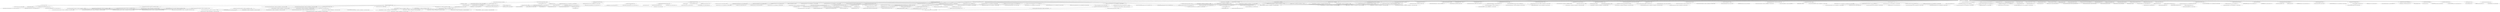 digraph lettuce {
	"io.lettuce:lettuce-core:jar:6.7.0.BUILD-SNAPSHOT" -> "redis.clients.authentication:redis-authx-core:jar:0.1.1-beta2:compile" ; 
	"io.lettuce:lettuce-core:jar:6.7.0.BUILD-SNAPSHOT" -> "redis.clients.authentication:redis-authx-entraid:jar:0.1.1-beta2:test" ; 
	"io.lettuce:lettuce-core:jar:6.7.0.BUILD-SNAPSHOT" -> "io.netty:netty-common:jar:4.1.118.Final:compile" ; 
	"io.lettuce:lettuce-core:jar:6.7.0.BUILD-SNAPSHOT" -> "io.netty:netty-handler:jar:4.1.118.Final:compile" ; 
	"io.lettuce:lettuce-core:jar:6.7.0.BUILD-SNAPSHOT" -> "io.netty:netty-transport:jar:4.1.118.Final:compile" ; 
	"io.lettuce:lettuce-core:jar:6.7.0.BUILD-SNAPSHOT" -> "io.projectreactor:reactor-core:jar:3.6.6:compile" ; 
	"io.lettuce:lettuce-core:jar:6.7.0.BUILD-SNAPSHOT" -> "org.apache.commons:commons-pool2:jar:2.12.0:compile" ; 
	"io.lettuce:lettuce-core:jar:6.7.0.BUILD-SNAPSHOT" -> "org.jetbrains.kotlin:kotlin-stdlib:jar:1.7.21:compile" ; 
	"io.lettuce:lettuce-core:jar:6.7.0.BUILD-SNAPSHOT" -> "org.jetbrains.kotlinx:kotlinx-coroutines-reactive:jar:1.5.2:compile" ; 
	"io.lettuce:lettuce-core:jar:6.7.0.BUILD-SNAPSHOT" -> "org.jetbrains.kotlinx:kotlinx-coroutines-jdk8:jar:1.5.2:compile" ; 
	"io.lettuce:lettuce-core:jar:6.7.0.BUILD-SNAPSHOT" -> "io.netty:netty-tcnative:jar:windows-x86_64:2.0.65.Final:compile" ; 
	"io.lettuce:lettuce-core:jar:6.7.0.BUILD-SNAPSHOT" -> "io.netty:netty-resolver-dns:jar:4.1.118.Final:compile" ; 
	"io.lettuce:lettuce-core:jar:6.7.0.BUILD-SNAPSHOT" -> "com.fasterxml.jackson.core:jackson-databind:jar:2.17.0:compile" ; 
	"io.lettuce:lettuce-core:jar:6.7.0.BUILD-SNAPSHOT" -> "io.netty:netty-transport-native-epoll:jar:linux-x86_64:4.1.118.Final:compile" ; 
	"io.lettuce:lettuce-core:jar:6.7.0.BUILD-SNAPSHOT" -> "io.netty:netty-transport-native-kqueue:jar:osx-x86_64:4.1.118.Final:compile" ; 
	"io.lettuce:lettuce-core:jar:6.7.0.BUILD-SNAPSHOT" -> "io.netty.incubator:netty-incubator-transport-native-io_uring:jar:linux-x86_64:0.0.26.Final:compile" ; 
	"io.lettuce:lettuce-core:jar:6.7.0.BUILD-SNAPSHOT" -> "io.zipkin.brave:brave:jar:5.13.11:compile" ; 
	"io.lettuce:lettuce-core:jar:6.7.0.BUILD-SNAPSHOT" -> "org.latencyutils:LatencyUtils:jar:2.0.3:compile" ; 
	"io.lettuce:lettuce-core:jar:6.7.0.BUILD-SNAPSHOT" -> "io.micrometer:micrometer-core:jar:1.14.2:compile" ; 
	"io.lettuce:lettuce-core:jar:6.7.0.BUILD-SNAPSHOT" -> "io.micrometer:micrometer-observation:jar:1.14.2:compile (scope not updated to compile)" ; 
	"io.lettuce:lettuce-core:jar:6.7.0.BUILD-SNAPSHOT" -> "io.micrometer:micrometer-tracing:jar:1.2.4:compile" ; 
	"io.lettuce:lettuce-core:jar:6.7.0.BUILD-SNAPSHOT" -> "io.micrometer:micrometer-test:jar:1.14.2:test" ; 
	"io.lettuce:lettuce-core:jar:6.7.0.BUILD-SNAPSHOT" -> "io.micrometer:micrometer-tracing-test:jar:1.2.4:test" ; 
	"io.lettuce:lettuce-core:jar:6.7.0.BUILD-SNAPSHOT" -> "io.micrometer:micrometer-tracing-integration-test:jar:1.2.4:test" ; 
	"io.lettuce:lettuce-core:jar:6.7.0.BUILD-SNAPSHOT" -> "org.awaitility:awaitility:jar:4.2.2:test" ; 
	"io.lettuce:lettuce-core:jar:6.7.0.BUILD-SNAPSHOT" -> "org.hdrhistogram:HdrHistogram:jar:2.2.2:compile" ; 
	"io.lettuce:lettuce-core:jar:6.7.0.BUILD-SNAPSHOT" -> "io.reactivex:rxjava:jar:1.3.8:compile" ; 
	"io.lettuce:lettuce-core:jar:6.7.0.BUILD-SNAPSHOT" -> "io.reactivex:rxjava-reactive-streams:jar:1.2.1:compile" ; 
	"io.lettuce:lettuce-core:jar:6.7.0.BUILD-SNAPSHOT" -> "io.reactivex.rxjava2:rxjava:jar:2.2.21:compile" ; 
	"io.lettuce:lettuce-core:jar:6.7.0.BUILD-SNAPSHOT" -> "io.reactivex.rxjava3:rxjava:jar:3.1.8:compile" ; 
	"io.lettuce:lettuce-core:jar:6.7.0.BUILD-SNAPSHOT" -> "javax.enterprise:cdi-api:jar:2.0.SP1:compile" ; 
	"io.lettuce:lettuce-core:jar:6.7.0.BUILD-SNAPSHOT" -> "javax.inject:javax.inject:jar:1:compile" ; 
	"io.lettuce:lettuce-core:jar:6.7.0.BUILD-SNAPSHOT" -> "com.google.code.findbugs:jsr305:jar:3.0.2:compile" ; 
	"io.lettuce:lettuce-core:jar:6.7.0.BUILD-SNAPSHOT" -> "org.assertj:assertj-core:jar:3.25.3:test (scope not updated to test)" ; 
	"io.lettuce:lettuce-core:jar:6.7.0.BUILD-SNAPSHOT" -> "org.hamcrest:hamcrest-library:jar:2.2:test" ; 
	"io.lettuce:lettuce-core:jar:6.7.0.BUILD-SNAPSHOT" -> "org.apache.commons:commons-lang3:jar:3.13.0:test" ; 
	"io.lettuce:lettuce-core:jar:6.7.0.BUILD-SNAPSHOT" -> "com.github.javaparser:javaparser-core:jar:3.6.3:test" ; 
	"io.lettuce:lettuce-core:jar:6.7.0.BUILD-SNAPSHOT" -> "org.apache.openwebbeans:openwebbeans-se:jar:2.0.27:test" ; 
	"io.lettuce:lettuce-core:jar:6.7.0.BUILD-SNAPSHOT" -> "javax.annotation:javax.annotation-api:jar:1.3.2:test" ; 
	"io.lettuce:lettuce-core:jar:6.7.0.BUILD-SNAPSHOT" -> "javax.servlet:javax.servlet-api:jar:4.0.1:test" ; 
	"io.lettuce:lettuce-core:jar:6.7.0.BUILD-SNAPSHOT" -> "org.junit.jupiter:junit-jupiter-api:jar:5.10.2:test (scope not updated to test)" ; 
	"io.lettuce:lettuce-core:jar:6.7.0.BUILD-SNAPSHOT" -> "org.junit.jupiter:junit-jupiter-engine:jar:5.10.2:test (scope not updated to test)" ; 
	"io.lettuce:lettuce-core:jar:6.7.0.BUILD-SNAPSHOT" -> "org.junit.jupiter:junit-jupiter-params:jar:5.10.2:test (scope not updated to test)" ; 
	"io.lettuce:lettuce-core:jar:6.7.0.BUILD-SNAPSHOT" -> "org.jetbrains.kotlin:kotlin-test-junit5:jar:1.7.21:test" ; 
	"io.lettuce:lettuce-core:jar:6.7.0.BUILD-SNAPSHOT" -> "org.apache.logging.log4j:log4j-core:jar:2.24.0:test" ; 
	"io.lettuce:lettuce-core:jar:6.7.0.BUILD-SNAPSHOT" -> "org.apache.logging.log4j:log4j-slf4j-impl:jar:2.24.0:test" ; 
	"io.lettuce:lettuce-core:jar:6.7.0.BUILD-SNAPSHOT" -> "org.slf4j:jcl-over-slf4j:jar:2.0.16:test" ; 
	"io.lettuce:lettuce-core:jar:6.7.0.BUILD-SNAPSHOT" -> "org.mockito:mockito-core:jar:4.9.0:test (scope not updated to test)" ; 
	"io.lettuce:lettuce-core:jar:6.7.0.BUILD-SNAPSHOT" -> "org.mockito:mockito-junit-jupiter:jar:4.9.0:test" ; 
	"io.lettuce:lettuce-core:jar:6.7.0.BUILD-SNAPSHOT" -> "org.reactivestreams:reactive-streams-tck:jar:1.0.4:test" ; 
	"io.lettuce:lettuce-core:jar:6.7.0.BUILD-SNAPSHOT" -> "org.testng:testng:jar:7.5:test (scope not updated to test)" ; 
	"io.lettuce:lettuce-core:jar:6.7.0.BUILD-SNAPSHOT" -> "io.projectreactor:reactor-test:jar:3.6.6:test" ; 
	"io.lettuce:lettuce-core:jar:6.7.0.BUILD-SNAPSHOT" -> "org.testcontainers:testcontainers:jar:1.20.4:test" ; 
	"io.lettuce:lettuce-core:jar:6.7.0.BUILD-SNAPSHOT" -> "org.testcontainers:junit-jupiter:jar:1.20.1:test" ; 
	"io.lettuce:lettuce-core:jar:6.7.0.BUILD-SNAPSHOT" -> "org.openjdk.jmh:jmh-core:jar:1.21:test" ; 
	"io.lettuce:lettuce-core:jar:6.7.0.BUILD-SNAPSHOT" -> "org.openjdk.jmh:jmh-generator-annprocess:jar:1.21:test" ; 
	"redis.clients.authentication:redis-authx-core:jar:0.1.1-beta2:compile" -> "org.slf4j:slf4j-api:jar:1.7.36:compile" ; 
	"redis.clients.authentication:redis-authx-entraid:jar:0.1.1-beta2:test" -> "com.auth0:java-jwt:jar:4.5.0:test" ; 
	"redis.clients.authentication:redis-authx-entraid:jar:0.1.1-beta2:test" -> "(redis.clients.authentication:redis-authx-core:jar:0.1.1-beta2:test - omitted for duplicate)" ; 
	"redis.clients.authentication:redis-authx-entraid:jar:0.1.1-beta2:test" -> "com.microsoft.azure:msal4j:jar:1.19.1:test" ; 
	"redis.clients.authentication:redis-authx-entraid:jar:0.1.1-beta2:test" -> "com.azure:azure-identity:jar:1.15.4:test" ; 
	"com.auth0:java-jwt:jar:4.5.0:test" -> "(com.fasterxml.jackson.core:jackson-core:jar:2.15.4:test - omitted for conflict with 2.17.0)" ; 
	"com.auth0:java-jwt:jar:4.5.0:test" -> "(com.fasterxml.jackson.core:jackson-databind:jar:2.15.4:test - omitted for conflict with 2.17.0)" ; 
	"com.microsoft.azure:msal4j:jar:1.19.1:test" -> "com.nimbusds:oauth2-oidc-sdk:jar:11.23:test" ; 
	"com.microsoft.azure:msal4j:jar:1.19.1:test" -> "net.minidev:json-smart:jar:2.5.2:test" ; 
	"com.microsoft.azure:msal4j:jar:1.19.1:test" -> "(org.slf4j:slf4j-api:jar:1.7.36:test - omitted for duplicate)" ; 
	"com.microsoft.azure:msal4j:jar:1.19.1:test" -> "(com.fasterxml.jackson.core:jackson-databind:jar:2.18.1:test - omitted for conflict with 2.17.0)" ; 
	"com.nimbusds:oauth2-oidc-sdk:jar:11.23:test" -> "com.github.stephenc.jcip:jcip-annotations:jar:1.0-1:test" ; 
	"com.nimbusds:oauth2-oidc-sdk:jar:11.23:test" -> "com.nimbusds:content-type:jar:2.3:test" ; 
	"com.nimbusds:oauth2-oidc-sdk:jar:11.23:test" -> "(net.minidev:json-smart:jar:2.5.2:test - omitted for duplicate)" ; 
	"com.nimbusds:oauth2-oidc-sdk:jar:11.23:test" -> "com.nimbusds:lang-tag:jar:1.7:test" ; 
	"com.nimbusds:oauth2-oidc-sdk:jar:11.23:test" -> "com.nimbusds:nimbus-jose-jwt:jar:10.0.1:test" ; 
	"net.minidev:json-smart:jar:2.5.2:test" -> "net.minidev:accessors-smart:jar:2.5.2:test" ; 
	"net.minidev:accessors-smart:jar:2.5.2:test" -> "org.ow2.asm:asm:jar:9.7.1:test" ; 
	"com.azure:azure-identity:jar:1.15.4:test" -> "com.azure:azure-core:jar:1.55.3:test" ; 
	"com.azure:azure-identity:jar:1.15.4:test" -> "com.azure:azure-core-http-netty:jar:1.15.11:test" ; 
	"com.azure:azure-identity:jar:1.15.4:test" -> "com.azure:azure-json:jar:1.5.0:test" ; 
	"com.azure:azure-identity:jar:1.15.4:test" -> "(com.microsoft.azure:msal4j:jar:1.19.1:test - omitted for duplicate)" ; 
	"com.azure:azure-identity:jar:1.15.4:test" -> "com.microsoft.azure:msal4j-persistence-extension:jar:1.3.0:test" ; 
	"com.azure:azure-identity:jar:1.15.4:test" -> "net.java.dev.jna:jna-platform:jar:5.13.0:test" ; 
	"com.azure:azure-core:jar:1.55.3:test" -> "(com.azure:azure-json:jar:1.5.0:test - omitted for duplicate)" ; 
	"com.azure:azure-core:jar:1.55.3:test" -> "com.azure:azure-xml:jar:1.2.0:test" ; 
	"com.azure:azure-core:jar:1.55.3:test" -> "(com.fasterxml.jackson.core:jackson-annotations:jar:2.17.2:test - omitted for conflict with 2.17.0)" ; 
	"com.azure:azure-core:jar:1.55.3:test" -> "(com.fasterxml.jackson.core:jackson-core:jar:2.17.2:test - omitted for conflict with 2.17.0)" ; 
	"com.azure:azure-core:jar:1.55.3:test" -> "(com.fasterxml.jackson.core:jackson-databind:jar:2.17.2:test - omitted for conflict with 2.17.0)" ; 
	"com.azure:azure-core:jar:1.55.3:test" -> "com.fasterxml.jackson.datatype:jackson-datatype-jsr310:jar:2.17.2:test" ; 
	"com.azure:azure-core:jar:1.55.3:test" -> "(org.slf4j:slf4j-api:jar:1.7.36:test - omitted for duplicate)" ; 
	"com.azure:azure-core:jar:1.55.3:test" -> "(io.projectreactor:reactor-core:jar:3.4.41:test - omitted for conflict with 3.6.6)" ; 
	"com.fasterxml.jackson.datatype:jackson-datatype-jsr310:jar:2.17.2:test" -> "(com.fasterxml.jackson.core:jackson-annotations:jar:2.17.2:test - omitted for conflict with 2.17.0)" ; 
	"com.fasterxml.jackson.datatype:jackson-datatype-jsr310:jar:2.17.2:test" -> "(com.fasterxml.jackson.core:jackson-core:jar:2.17.2:test - omitted for conflict with 2.17.0)" ; 
	"com.fasterxml.jackson.datatype:jackson-datatype-jsr310:jar:2.17.2:test" -> "(com.fasterxml.jackson.core:jackson-databind:jar:2.17.2:test - omitted for conflict with 2.17.0)" ; 
	"com.azure:azure-core-http-netty:jar:1.15.11:test" -> "(com.azure:azure-core:jar:1.55.3:test - omitted for duplicate)" ; 
	"com.azure:azure-core-http-netty:jar:1.15.11:test" -> "(io.netty:netty-handler:jar:4.1.118.Final:test - version managed from 4.1.118.Final; omitted for duplicate)" ; 
	"com.azure:azure-core-http-netty:jar:1.15.11:test" -> "io.netty:netty-handler-proxy:jar:4.1.118.Final:test (version managed from 4.1.118.Final)" ; 
	"com.azure:azure-core-http-netty:jar:1.15.11:test" -> "(io.netty:netty-buffer:jar:4.1.118.Final:test - version managed from 4.1.118.Final; omitted for duplicate)" ; 
	"com.azure:azure-core-http-netty:jar:1.15.11:test" -> "(io.netty:netty-codec:jar:4.1.118.Final:test - version managed from 4.1.118.Final; omitted for duplicate)" ; 
	"com.azure:azure-core-http-netty:jar:1.15.11:test" -> "io.netty:netty-codec-http:jar:4.1.118.Final:test (version managed from 4.1.118.Final)" ; 
	"com.azure:azure-core-http-netty:jar:1.15.11:test" -> "io.netty:netty-codec-http2:jar:4.1.118.Final:test (version managed from 4.1.118.Final)" ; 
	"com.azure:azure-core-http-netty:jar:1.15.11:test" -> "(io.netty:netty-transport-native-unix-common:jar:4.1.118.Final:test - version managed from 4.1.118.Final; omitted for duplicate)" ; 
	"com.azure:azure-core-http-netty:jar:1.15.11:test" -> "(io.netty:netty-transport-native-epoll:jar:linux-x86_64:4.1.118.Final:test - version managed from 4.1.118.Final; omitted for duplicate)" ; 
	"com.azure:azure-core-http-netty:jar:1.15.11:test" -> "(io.netty:netty-transport-native-kqueue:jar:osx-x86_64:4.1.118.Final:test - version managed from 4.1.118.Final; omitted for duplicate)" ; 
	"com.azure:azure-core-http-netty:jar:1.15.11:test" -> "io.netty:netty-tcnative-boringssl-static:jar:2.0.70.Final:test (version managed from 2.0.70.Final)" ; 
	"com.azure:azure-core-http-netty:jar:1.15.11:test" -> "io.projectreactor.netty:reactor-netty-http:jar:1.0.48:test" ; 
	"com.azure:azure-core-http-netty:jar:1.15.11:test" -> "(io.netty:netty-common:jar:4.1.118.Final:test - version managed from 4.1.118.Final; omitted for duplicate)" ; 
	"io.netty:netty-handler-proxy:jar:4.1.118.Final:test (version managed from 4.1.118.Final)" -> "(io.netty:netty-common:jar:4.1.118.Final:test - version managed from 4.1.118.Final; omitted for duplicate)" ; 
	"io.netty:netty-handler-proxy:jar:4.1.118.Final:test (version managed from 4.1.118.Final)" -> "(io.netty:netty-buffer:jar:4.1.118.Final:test - version managed from 4.1.118.Final; omitted for duplicate)" ; 
	"io.netty:netty-handler-proxy:jar:4.1.118.Final:test (version managed from 4.1.118.Final)" -> "(io.netty:netty-transport:jar:4.1.118.Final:test - version managed from 4.1.118.Final; omitted for duplicate)" ; 
	"io.netty:netty-handler-proxy:jar:4.1.118.Final:test (version managed from 4.1.118.Final)" -> "(io.netty:netty-codec:jar:4.1.118.Final:test - version managed from 4.1.118.Final; omitted for duplicate)" ; 
	"io.netty:netty-handler-proxy:jar:4.1.118.Final:test (version managed from 4.1.118.Final)" -> "io.netty:netty-codec-socks:jar:4.1.118.Final:test (version managed from 4.1.118.Final)" ; 
	"io.netty:netty-handler-proxy:jar:4.1.118.Final:test (version managed from 4.1.118.Final)" -> "(io.netty:netty-codec-http:jar:4.1.118.Final:test - version managed from 4.1.118.Final; omitted for duplicate)" ; 
	"io.netty:netty-codec-socks:jar:4.1.118.Final:test (version managed from 4.1.118.Final)" -> "(io.netty:netty-common:jar:4.1.118.Final:test - version managed from 4.1.118.Final; omitted for duplicate)" ; 
	"io.netty:netty-codec-socks:jar:4.1.118.Final:test (version managed from 4.1.118.Final)" -> "(io.netty:netty-buffer:jar:4.1.118.Final:test - version managed from 4.1.118.Final; omitted for duplicate)" ; 
	"io.netty:netty-codec-socks:jar:4.1.118.Final:test (version managed from 4.1.118.Final)" -> "(io.netty:netty-transport:jar:4.1.118.Final:test - version managed from 4.1.118.Final; omitted for duplicate)" ; 
	"io.netty:netty-codec-socks:jar:4.1.118.Final:test (version managed from 4.1.118.Final)" -> "(io.netty:netty-codec:jar:4.1.118.Final:test - version managed from 4.1.118.Final; omitted for duplicate)" ; 
	"io.netty:netty-codec-http:jar:4.1.118.Final:test (version managed from 4.1.118.Final)" -> "(io.netty:netty-common:jar:4.1.118.Final:test - version managed from 4.1.118.Final; omitted for duplicate)" ; 
	"io.netty:netty-codec-http:jar:4.1.118.Final:test (version managed from 4.1.118.Final)" -> "(io.netty:netty-buffer:jar:4.1.118.Final:test - version managed from 4.1.118.Final; omitted for duplicate)" ; 
	"io.netty:netty-codec-http:jar:4.1.118.Final:test (version managed from 4.1.118.Final)" -> "(io.netty:netty-transport:jar:4.1.118.Final:test - version managed from 4.1.118.Final; omitted for duplicate)" ; 
	"io.netty:netty-codec-http:jar:4.1.118.Final:test (version managed from 4.1.118.Final)" -> "(io.netty:netty-codec:jar:4.1.118.Final:test - version managed from 4.1.118.Final; omitted for duplicate)" ; 
	"io.netty:netty-codec-http:jar:4.1.118.Final:test (version managed from 4.1.118.Final)" -> "(io.netty:netty-handler:jar:4.1.118.Final:test - version managed from 4.1.118.Final; omitted for duplicate)" ; 
	"io.netty:netty-codec-http2:jar:4.1.118.Final:test (version managed from 4.1.118.Final)" -> "(io.netty:netty-common:jar:4.1.118.Final:test - version managed from 4.1.118.Final; omitted for duplicate)" ; 
	"io.netty:netty-codec-http2:jar:4.1.118.Final:test (version managed from 4.1.118.Final)" -> "(io.netty:netty-buffer:jar:4.1.118.Final:test - version managed from 4.1.118.Final; omitted for duplicate)" ; 
	"io.netty:netty-codec-http2:jar:4.1.118.Final:test (version managed from 4.1.118.Final)" -> "(io.netty:netty-transport:jar:4.1.118.Final:test - version managed from 4.1.118.Final; omitted for duplicate)" ; 
	"io.netty:netty-codec-http2:jar:4.1.118.Final:test (version managed from 4.1.118.Final)" -> "(io.netty:netty-codec:jar:4.1.118.Final:test - version managed from 4.1.118.Final; omitted for duplicate)" ; 
	"io.netty:netty-codec-http2:jar:4.1.118.Final:test (version managed from 4.1.118.Final)" -> "(io.netty:netty-handler:jar:4.1.118.Final:test - version managed from 4.1.118.Final; omitted for duplicate)" ; 
	"io.netty:netty-codec-http2:jar:4.1.118.Final:test (version managed from 4.1.118.Final)" -> "(io.netty:netty-codec-http:jar:4.1.118.Final:test - version managed from 4.1.118.Final; omitted for duplicate)" ; 
	"io.netty:netty-tcnative-boringssl-static:jar:2.0.70.Final:test (version managed from 2.0.70.Final)" -> "(io.netty:netty-tcnative-classes:jar:2.0.70.Final:test - version managed from 2.0.70.Final; omitted for duplicate)" ; 
	"io.netty:netty-tcnative-boringssl-static:jar:2.0.70.Final:test (version managed from 2.0.70.Final)" -> "io.netty:netty-tcnative-boringssl-static:jar:linux-x86_64:2.0.70.Final:test (version managed from 2.0.70.Final)" ; 
	"io.netty:netty-tcnative-boringssl-static:jar:2.0.70.Final:test (version managed from 2.0.70.Final)" -> "io.netty:netty-tcnative-boringssl-static:jar:linux-aarch_64:2.0.70.Final:test (version managed from 2.0.70.Final)" ; 
	"io.netty:netty-tcnative-boringssl-static:jar:2.0.70.Final:test (version managed from 2.0.70.Final)" -> "io.netty:netty-tcnative-boringssl-static:jar:osx-x86_64:2.0.70.Final:test (version managed from 2.0.70.Final)" ; 
	"io.netty:netty-tcnative-boringssl-static:jar:2.0.70.Final:test (version managed from 2.0.70.Final)" -> "io.netty:netty-tcnative-boringssl-static:jar:osx-aarch_64:2.0.70.Final:test (version managed from 2.0.70.Final)" ; 
	"io.netty:netty-tcnative-boringssl-static:jar:2.0.70.Final:test (version managed from 2.0.70.Final)" -> "io.netty:netty-tcnative-boringssl-static:jar:windows-x86_64:2.0.70.Final:test (version managed from 2.0.70.Final)" ; 
	"io.netty:netty-tcnative-boringssl-static:jar:linux-x86_64:2.0.70.Final:test (version managed from 2.0.70.Final)" -> "(io.netty:netty-tcnative-boringssl-static:jar:linux-aarch_64:2.0.70.Final:test - version managed from 2.0.70.Final; omitted for duplicate)" ; 
	"io.netty:netty-tcnative-boringssl-static:jar:linux-x86_64:2.0.70.Final:test (version managed from 2.0.70.Final)" -> "(io.netty:netty-tcnative-boringssl-static:jar:osx-x86_64:2.0.70.Final:test - version managed from 2.0.70.Final; omitted for duplicate)" ; 
	"io.netty:netty-tcnative-boringssl-static:jar:linux-x86_64:2.0.70.Final:test (version managed from 2.0.70.Final)" -> "(io.netty:netty-tcnative-boringssl-static:jar:osx-aarch_64:2.0.70.Final:test - version managed from 2.0.70.Final; omitted for duplicate)" ; 
	"io.netty:netty-tcnative-boringssl-static:jar:linux-x86_64:2.0.70.Final:test (version managed from 2.0.70.Final)" -> "(io.netty:netty-tcnative-boringssl-static:jar:windows-x86_64:2.0.70.Final:test - version managed from 2.0.70.Final; omitted for duplicate)" ; 
	"io.netty:netty-tcnative-boringssl-static:jar:linux-aarch_64:2.0.70.Final:test (version managed from 2.0.70.Final)" -> "(io.netty:netty-tcnative-boringssl-static:jar:linux-x86_64:2.0.70.Final:test - version managed from 2.0.70.Final; omitted for duplicate)" ; 
	"io.netty:netty-tcnative-boringssl-static:jar:linux-aarch_64:2.0.70.Final:test (version managed from 2.0.70.Final)" -> "(io.netty:netty-tcnative-boringssl-static:jar:osx-x86_64:2.0.70.Final:test - version managed from 2.0.70.Final; omitted for duplicate)" ; 
	"io.netty:netty-tcnative-boringssl-static:jar:linux-aarch_64:2.0.70.Final:test (version managed from 2.0.70.Final)" -> "(io.netty:netty-tcnative-boringssl-static:jar:osx-aarch_64:2.0.70.Final:test - version managed from 2.0.70.Final; omitted for duplicate)" ; 
	"io.netty:netty-tcnative-boringssl-static:jar:linux-aarch_64:2.0.70.Final:test (version managed from 2.0.70.Final)" -> "(io.netty:netty-tcnative-boringssl-static:jar:windows-x86_64:2.0.70.Final:test - version managed from 2.0.70.Final; omitted for duplicate)" ; 
	"io.netty:netty-tcnative-boringssl-static:jar:osx-x86_64:2.0.70.Final:test (version managed from 2.0.70.Final)" -> "(io.netty:netty-tcnative-boringssl-static:jar:linux-x86_64:2.0.70.Final:test - version managed from 2.0.70.Final; omitted for duplicate)" ; 
	"io.netty:netty-tcnative-boringssl-static:jar:osx-x86_64:2.0.70.Final:test (version managed from 2.0.70.Final)" -> "(io.netty:netty-tcnative-boringssl-static:jar:linux-aarch_64:2.0.70.Final:test - version managed from 2.0.70.Final; omitted for duplicate)" ; 
	"io.netty:netty-tcnative-boringssl-static:jar:osx-x86_64:2.0.70.Final:test (version managed from 2.0.70.Final)" -> "(io.netty:netty-tcnative-boringssl-static:jar:osx-aarch_64:2.0.70.Final:test - version managed from 2.0.70.Final; omitted for duplicate)" ; 
	"io.netty:netty-tcnative-boringssl-static:jar:osx-x86_64:2.0.70.Final:test (version managed from 2.0.70.Final)" -> "(io.netty:netty-tcnative-boringssl-static:jar:windows-x86_64:2.0.70.Final:test - version managed from 2.0.70.Final; omitted for duplicate)" ; 
	"io.netty:netty-tcnative-boringssl-static:jar:osx-aarch_64:2.0.70.Final:test (version managed from 2.0.70.Final)" -> "(io.netty:netty-tcnative-boringssl-static:jar:linux-x86_64:2.0.70.Final:test - version managed from 2.0.70.Final; omitted for duplicate)" ; 
	"io.netty:netty-tcnative-boringssl-static:jar:osx-aarch_64:2.0.70.Final:test (version managed from 2.0.70.Final)" -> "(io.netty:netty-tcnative-boringssl-static:jar:linux-aarch_64:2.0.70.Final:test - version managed from 2.0.70.Final; omitted for duplicate)" ; 
	"io.netty:netty-tcnative-boringssl-static:jar:osx-aarch_64:2.0.70.Final:test (version managed from 2.0.70.Final)" -> "(io.netty:netty-tcnative-boringssl-static:jar:osx-x86_64:2.0.70.Final:test - version managed from 2.0.70.Final; omitted for duplicate)" ; 
	"io.netty:netty-tcnative-boringssl-static:jar:osx-aarch_64:2.0.70.Final:test (version managed from 2.0.70.Final)" -> "(io.netty:netty-tcnative-boringssl-static:jar:windows-x86_64:2.0.70.Final:test - version managed from 2.0.70.Final; omitted for duplicate)" ; 
	"io.netty:netty-tcnative-boringssl-static:jar:windows-x86_64:2.0.70.Final:test (version managed from 2.0.70.Final)" -> "(io.netty:netty-tcnative-boringssl-static:jar:linux-x86_64:2.0.70.Final:test - version managed from 2.0.70.Final; omitted for duplicate)" ; 
	"io.netty:netty-tcnative-boringssl-static:jar:windows-x86_64:2.0.70.Final:test (version managed from 2.0.70.Final)" -> "(io.netty:netty-tcnative-boringssl-static:jar:linux-aarch_64:2.0.70.Final:test - version managed from 2.0.70.Final; omitted for duplicate)" ; 
	"io.netty:netty-tcnative-boringssl-static:jar:windows-x86_64:2.0.70.Final:test (version managed from 2.0.70.Final)" -> "(io.netty:netty-tcnative-boringssl-static:jar:osx-x86_64:2.0.70.Final:test - version managed from 2.0.70.Final; omitted for duplicate)" ; 
	"io.netty:netty-tcnative-boringssl-static:jar:windows-x86_64:2.0.70.Final:test (version managed from 2.0.70.Final)" -> "(io.netty:netty-tcnative-boringssl-static:jar:osx-aarch_64:2.0.70.Final:test - version managed from 2.0.70.Final; omitted for duplicate)" ; 
	"io.projectreactor.netty:reactor-netty-http:jar:1.0.48:test" -> "(io.netty:netty-codec-http:jar:4.1.118.Final:test - version managed from 4.1.112.Final; omitted for duplicate)" ; 
	"io.projectreactor.netty:reactor-netty-http:jar:1.0.48:test" -> "(io.netty:netty-codec-http2:jar:4.1.118.Final:test - version managed from 4.1.112.Final; omitted for duplicate)" ; 
	"io.projectreactor.netty:reactor-netty-http:jar:1.0.48:test" -> "(io.netty:netty-resolver-dns:jar:4.1.118.Final:test - version managed from 4.1.112.Final; omitted for duplicate)" ; 
	"io.projectreactor.netty:reactor-netty-http:jar:1.0.48:test" -> "io.netty:netty-resolver-dns-native-macos:jar:osx-x86_64:4.1.118.Final:test (version managed from 4.1.112.Final)" ; 
	"io.projectreactor.netty:reactor-netty-http:jar:1.0.48:test" -> "(io.netty:netty-transport-native-epoll:jar:linux-x86_64:4.1.118.Final:test - version managed from 4.1.112.Final; omitted for duplicate)" ; 
	"io.projectreactor.netty:reactor-netty-http:jar:1.0.48:test" -> "io.projectreactor.netty:reactor-netty-core:jar:1.0.48:test" ; 
	"io.projectreactor.netty:reactor-netty-http:jar:1.0.48:test" -> "(io.projectreactor:reactor-core:jar:3.4.41:test - omitted for conflict with 3.6.6)" ; 
	"io.netty:netty-resolver-dns-native-macos:jar:osx-x86_64:4.1.118.Final:test (version managed from 4.1.112.Final)" -> "io.netty:netty-resolver-dns-classes-macos:jar:4.1.118.Final:test (version managed from 4.1.118.Final)" ; 
	"io.netty:netty-resolver-dns-classes-macos:jar:4.1.118.Final:test (version managed from 4.1.118.Final)" -> "(io.netty:netty-common:jar:4.1.118.Final:test - version managed from 4.1.118.Final; omitted for duplicate)" ; 
	"io.netty:netty-resolver-dns-classes-macos:jar:4.1.118.Final:test (version managed from 4.1.118.Final)" -> "(io.netty:netty-resolver-dns:jar:4.1.118.Final:test - version managed from 4.1.118.Final; omitted for duplicate)" ; 
	"io.netty:netty-resolver-dns-classes-macos:jar:4.1.118.Final:test (version managed from 4.1.118.Final)" -> "(io.netty:netty-transport-native-unix-common:jar:4.1.118.Final:test - version managed from 4.1.118.Final; omitted for duplicate)" ; 
	"io.projectreactor.netty:reactor-netty-core:jar:1.0.48:test" -> "(io.netty:netty-handler:jar:4.1.118.Final:test - version managed from 4.1.112.Final; omitted for duplicate)" ; 
	"io.projectreactor.netty:reactor-netty-core:jar:1.0.48:test" -> "(io.netty:netty-handler-proxy:jar:4.1.118.Final:test - version managed from 4.1.112.Final; omitted for duplicate)" ; 
	"io.projectreactor.netty:reactor-netty-core:jar:1.0.48:test" -> "(io.netty:netty-resolver-dns:jar:4.1.118.Final:test - version managed from 4.1.112.Final; omitted for duplicate)" ; 
	"io.projectreactor.netty:reactor-netty-core:jar:1.0.48:test" -> "(io.netty:netty-resolver-dns-native-macos:jar:osx-x86_64:4.1.118.Final:test - version managed from 4.1.112.Final; omitted for duplicate)" ; 
	"io.projectreactor.netty:reactor-netty-core:jar:1.0.48:test" -> "(io.netty:netty-transport-native-epoll:jar:linux-x86_64:4.1.118.Final:test - version managed from 4.1.112.Final; omitted for duplicate)" ; 
	"io.projectreactor.netty:reactor-netty-core:jar:1.0.48:test" -> "(io.projectreactor:reactor-core:jar:3.4.41:test - omitted for conflict with 3.6.6)" ; 
	"com.microsoft.azure:msal4j-persistence-extension:jar:1.3.0:test" -> "(com.microsoft.azure:msal4j:jar:1.15.0:test - omitted for conflict with 1.19.1)" ; 
	"com.microsoft.azure:msal4j-persistence-extension:jar:1.3.0:test" -> "(net.java.dev.jna:jna:jar:5.13.0:test - omitted for duplicate)" ; 
	"com.microsoft.azure:msal4j-persistence-extension:jar:1.3.0:test" -> "(net.java.dev.jna:jna-platform:jar:5.13.0:test - omitted for duplicate)" ; 
	"com.microsoft.azure:msal4j-persistence-extension:jar:1.3.0:test" -> "(org.slf4j:slf4j-api:jar:1.7.7:test - omitted for conflict with 1.7.36)" ; 
	"net.java.dev.jna:jna-platform:jar:5.13.0:test" -> "(net.java.dev.jna:jna:jar:5.13.0:test - omitted for duplicate)" ; 
	"io.netty:netty-handler:jar:4.1.118.Final:compile" -> "(io.netty:netty-common:jar:4.1.118.Final:compile - version managed from 4.1.118.Final; omitted for duplicate)" ; 
	"io.netty:netty-handler:jar:4.1.118.Final:compile" -> "io.netty:netty-resolver:jar:4.1.118.Final:compile (version managed from 4.1.118.Final)" ; 
	"io.netty:netty-handler:jar:4.1.118.Final:compile" -> "io.netty:netty-buffer:jar:4.1.118.Final:compile (version managed from 4.1.118.Final)" ; 
	"io.netty:netty-handler:jar:4.1.118.Final:compile" -> "(io.netty:netty-transport:jar:4.1.118.Final:compile - version managed from 4.1.118.Final; omitted for duplicate)" ; 
	"io.netty:netty-handler:jar:4.1.118.Final:compile" -> "io.netty:netty-transport-native-unix-common:jar:4.1.118.Final:compile (version managed from 4.1.118.Final)" ; 
	"io.netty:netty-handler:jar:4.1.118.Final:compile" -> "io.netty:netty-codec:jar:4.1.118.Final:compile (version managed from 4.1.118.Final)" ; 
	"io.netty:netty-resolver:jar:4.1.118.Final:compile (version managed from 4.1.118.Final)" -> "(io.netty:netty-common:jar:4.1.118.Final:compile - version managed from 4.1.118.Final; omitted for duplicate)" ; 
	"io.netty:netty-buffer:jar:4.1.118.Final:compile (version managed from 4.1.118.Final)" -> "(io.netty:netty-common:jar:4.1.118.Final:compile - version managed from 4.1.118.Final; omitted for duplicate)" ; 
	"io.netty:netty-transport-native-unix-common:jar:4.1.118.Final:compile (version managed from 4.1.118.Final)" -> "(io.netty:netty-common:jar:4.1.118.Final:compile - version managed from 4.1.118.Final; omitted for duplicate)" ; 
	"io.netty:netty-transport-native-unix-common:jar:4.1.118.Final:compile (version managed from 4.1.118.Final)" -> "(io.netty:netty-buffer:jar:4.1.118.Final:compile - version managed from 4.1.118.Final; omitted for duplicate)" ; 
	"io.netty:netty-transport-native-unix-common:jar:4.1.118.Final:compile (version managed from 4.1.118.Final)" -> "(io.netty:netty-transport:jar:4.1.118.Final:compile - version managed from 4.1.118.Final; omitted for duplicate)" ; 
	"io.netty:netty-codec:jar:4.1.118.Final:compile (version managed from 4.1.118.Final)" -> "(io.netty:netty-common:jar:4.1.118.Final:compile - version managed from 4.1.118.Final; omitted for duplicate)" ; 
	"io.netty:netty-codec:jar:4.1.118.Final:compile (version managed from 4.1.118.Final)" -> "(io.netty:netty-buffer:jar:4.1.118.Final:compile - version managed from 4.1.118.Final; omitted for duplicate)" ; 
	"io.netty:netty-codec:jar:4.1.118.Final:compile (version managed from 4.1.118.Final)" -> "(io.netty:netty-transport:jar:4.1.118.Final:compile - version managed from 4.1.118.Final; omitted for duplicate)" ; 
	"io.netty:netty-transport:jar:4.1.118.Final:compile" -> "(io.netty:netty-common:jar:4.1.118.Final:compile - version managed from 4.1.118.Final; omitted for duplicate)" ; 
	"io.netty:netty-transport:jar:4.1.118.Final:compile" -> "(io.netty:netty-buffer:jar:4.1.118.Final:compile - version managed from 4.1.118.Final; omitted for duplicate)" ; 
	"io.netty:netty-transport:jar:4.1.118.Final:compile" -> "(io.netty:netty-resolver:jar:4.1.118.Final:compile - version managed from 4.1.118.Final; omitted for duplicate)" ; 
	"io.projectreactor:reactor-core:jar:3.6.6:compile" -> "org.reactivestreams:reactive-streams:jar:1.0.4:compile (scope not updated to compile)" ; 
	"org.jetbrains.kotlin:kotlin-stdlib:jar:1.7.21:compile" -> "org.jetbrains.kotlin:kotlin-stdlib-common:jar:1.7.21:compile (version managed from 1.7.21)" ; 
	"org.jetbrains.kotlin:kotlin-stdlib:jar:1.7.21:compile" -> "org.jetbrains:annotations:jar:13.0:compile (scope not updated to compile)" ; 
	"org.jetbrains.kotlinx:kotlinx-coroutines-reactive:jar:1.5.2:compile" -> "(org.reactivestreams:reactive-streams:jar:1.0.3:compile - omitted for conflict with 1.0.4)" ; 
	"org.jetbrains.kotlinx:kotlinx-coroutines-reactive:jar:1.5.2:compile" -> "org.jetbrains.kotlinx:kotlinx-coroutines-core-jvm:jar:1.5.2:compile (version managed from 1.5.2)" ; 
	"org.jetbrains.kotlinx:kotlinx-coroutines-reactive:jar:1.5.2:compile" -> "org.jetbrains.kotlin:kotlin-stdlib-jdk8:jar:1.7.21:compile (version managed from 1.5.30)" ; 
	"org.jetbrains.kotlinx:kotlinx-coroutines-core-jvm:jar:1.5.2:compile (version managed from 1.5.2)" -> "(org.jetbrains.kotlin:kotlin-stdlib-jdk8:jar:1.7.21:compile - version managed from 1.5.30; omitted for duplicate)" ; 
	"org.jetbrains.kotlinx:kotlinx-coroutines-core-jvm:jar:1.5.2:compile (version managed from 1.5.2)" -> "(org.jetbrains.kotlin:kotlin-stdlib-common:jar:1.7.21:compile - version managed from 1.5.30; omitted for duplicate)" ; 
	"org.jetbrains.kotlin:kotlin-stdlib-jdk8:jar:1.7.21:compile (version managed from 1.5.30)" -> "(org.jetbrains.kotlin:kotlin-stdlib:jar:1.7.21:compile - version managed from 1.7.21; omitted for duplicate)" ; 
	"org.jetbrains.kotlin:kotlin-stdlib-jdk8:jar:1.7.21:compile (version managed from 1.5.30)" -> "org.jetbrains.kotlin:kotlin-stdlib-jdk7:jar:1.7.21:compile (version managed from 1.7.21)" ; 
	"org.jetbrains.kotlin:kotlin-stdlib-jdk7:jar:1.7.21:compile (version managed from 1.7.21)" -> "(org.jetbrains.kotlin:kotlin-stdlib:jar:1.7.21:compile - version managed from 1.7.21; omitted for duplicate)" ; 
	"org.jetbrains.kotlinx:kotlinx-coroutines-jdk8:jar:1.5.2:compile" -> "(org.jetbrains.kotlinx:kotlinx-coroutines-core-jvm:jar:1.5.2:compile - version managed from 1.5.2; omitted for duplicate)" ; 
	"org.jetbrains.kotlinx:kotlinx-coroutines-jdk8:jar:1.5.2:compile" -> "(org.jetbrains.kotlin:kotlin-stdlib-jdk8:jar:1.7.21:compile - version managed from 1.5.30; omitted for duplicate)" ; 
	"io.netty:netty-tcnative:jar:windows-x86_64:2.0.65.Final:compile" -> "io.netty:netty-tcnative-classes:jar:2.0.70.Final:compile (version managed from 2.0.65.Final)" ; 
	"io.netty:netty-resolver-dns:jar:4.1.118.Final:compile" -> "(io.netty:netty-common:jar:4.1.118.Final:compile - version managed from 4.1.118.Final; omitted for duplicate)" ; 
	"io.netty:netty-resolver-dns:jar:4.1.118.Final:compile" -> "(io.netty:netty-buffer:jar:4.1.118.Final:compile - version managed from 4.1.118.Final; omitted for duplicate)" ; 
	"io.netty:netty-resolver-dns:jar:4.1.118.Final:compile" -> "(io.netty:netty-resolver:jar:4.1.118.Final:compile - version managed from 4.1.118.Final; omitted for duplicate)" ; 
	"io.netty:netty-resolver-dns:jar:4.1.118.Final:compile" -> "(io.netty:netty-transport:jar:4.1.118.Final:compile - version managed from 4.1.118.Final; omitted for duplicate)" ; 
	"io.netty:netty-resolver-dns:jar:4.1.118.Final:compile" -> "(io.netty:netty-codec:jar:4.1.118.Final:compile - version managed from 4.1.118.Final; omitted for duplicate)" ; 
	"io.netty:netty-resolver-dns:jar:4.1.118.Final:compile" -> "io.netty:netty-codec-dns:jar:4.1.118.Final:compile (version managed from 4.1.118.Final)" ; 
	"io.netty:netty-resolver-dns:jar:4.1.118.Final:compile" -> "(io.netty:netty-handler:jar:4.1.118.Final:compile - version managed from 4.1.118.Final; omitted for duplicate)" ; 
	"io.netty:netty-codec-dns:jar:4.1.118.Final:compile (version managed from 4.1.118.Final)" -> "(io.netty:netty-common:jar:4.1.118.Final:compile - version managed from 4.1.118.Final; omitted for duplicate)" ; 
	"io.netty:netty-codec-dns:jar:4.1.118.Final:compile (version managed from 4.1.118.Final)" -> "(io.netty:netty-buffer:jar:4.1.118.Final:compile - version managed from 4.1.118.Final; omitted for duplicate)" ; 
	"io.netty:netty-codec-dns:jar:4.1.118.Final:compile (version managed from 4.1.118.Final)" -> "(io.netty:netty-transport:jar:4.1.118.Final:compile - version managed from 4.1.118.Final; omitted for duplicate)" ; 
	"io.netty:netty-codec-dns:jar:4.1.118.Final:compile (version managed from 4.1.118.Final)" -> "(io.netty:netty-codec:jar:4.1.118.Final:compile - version managed from 4.1.118.Final; omitted for duplicate)" ; 
	"com.fasterxml.jackson.core:jackson-databind:jar:2.17.0:compile" -> "com.fasterxml.jackson.core:jackson-annotations:jar:2.17.0:compile" ; 
	"com.fasterxml.jackson.core:jackson-databind:jar:2.17.0:compile" -> "com.fasterxml.jackson.core:jackson-core:jar:2.17.0:compile" ; 
	"com.fasterxml.jackson.core:jackson-databind:jar:2.17.0:compile" -> "net.bytebuddy:byte-buddy:jar:1.14.9:compile" ; 
	"io.netty:netty-transport-native-epoll:jar:linux-x86_64:4.1.118.Final:compile" -> "(io.netty:netty-common:jar:4.1.118.Final:compile - version managed from 4.1.118.Final; omitted for duplicate)" ; 
	"io.netty:netty-transport-native-epoll:jar:linux-x86_64:4.1.118.Final:compile" -> "(io.netty:netty-buffer:jar:4.1.118.Final:compile - version managed from 4.1.118.Final; omitted for duplicate)" ; 
	"io.netty:netty-transport-native-epoll:jar:linux-x86_64:4.1.118.Final:compile" -> "(io.netty:netty-transport:jar:4.1.118.Final:compile - version managed from 4.1.118.Final; omitted for duplicate)" ; 
	"io.netty:netty-transport-native-epoll:jar:linux-x86_64:4.1.118.Final:compile" -> "(io.netty:netty-transport-native-unix-common:jar:4.1.118.Final:compile - version managed from 4.1.118.Final; omitted for duplicate)" ; 
	"io.netty:netty-transport-native-epoll:jar:linux-x86_64:4.1.118.Final:compile" -> "io.netty:netty-transport-classes-epoll:jar:4.1.118.Final:compile (version managed from 4.1.118.Final)" ; 
	"io.netty:netty-transport-classes-epoll:jar:4.1.118.Final:compile (version managed from 4.1.118.Final)" -> "(io.netty:netty-common:jar:4.1.118.Final:compile - version managed from 4.1.118.Final; omitted for duplicate)" ; 
	"io.netty:netty-transport-classes-epoll:jar:4.1.118.Final:compile (version managed from 4.1.118.Final)" -> "(io.netty:netty-buffer:jar:4.1.118.Final:compile - version managed from 4.1.118.Final; omitted for duplicate)" ; 
	"io.netty:netty-transport-classes-epoll:jar:4.1.118.Final:compile (version managed from 4.1.118.Final)" -> "(io.netty:netty-transport:jar:4.1.118.Final:compile - version managed from 4.1.118.Final; omitted for duplicate)" ; 
	"io.netty:netty-transport-classes-epoll:jar:4.1.118.Final:compile (version managed from 4.1.118.Final)" -> "(io.netty:netty-transport-native-unix-common:jar:4.1.118.Final:compile - version managed from 4.1.118.Final; omitted for duplicate)" ; 
	"io.netty:netty-transport-native-kqueue:jar:osx-x86_64:4.1.118.Final:compile" -> "(io.netty:netty-common:jar:4.1.118.Final:compile - version managed from 4.1.118.Final; omitted for duplicate)" ; 
	"io.netty:netty-transport-native-kqueue:jar:osx-x86_64:4.1.118.Final:compile" -> "(io.netty:netty-buffer:jar:4.1.118.Final:compile - version managed from 4.1.118.Final; omitted for duplicate)" ; 
	"io.netty:netty-transport-native-kqueue:jar:osx-x86_64:4.1.118.Final:compile" -> "(io.netty:netty-transport:jar:4.1.118.Final:compile - version managed from 4.1.118.Final; omitted for duplicate)" ; 
	"io.netty:netty-transport-native-kqueue:jar:osx-x86_64:4.1.118.Final:compile" -> "(io.netty:netty-transport-native-unix-common:jar:4.1.118.Final:compile - version managed from 4.1.118.Final; omitted for duplicate)" ; 
	"io.netty:netty-transport-native-kqueue:jar:osx-x86_64:4.1.118.Final:compile" -> "io.netty:netty-transport-classes-kqueue:jar:4.1.118.Final:compile (version managed from 4.1.118.Final)" ; 
	"io.netty:netty-transport-classes-kqueue:jar:4.1.118.Final:compile (version managed from 4.1.118.Final)" -> "(io.netty:netty-common:jar:4.1.118.Final:compile - version managed from 4.1.118.Final; omitted for duplicate)" ; 
	"io.netty:netty-transport-classes-kqueue:jar:4.1.118.Final:compile (version managed from 4.1.118.Final)" -> "(io.netty:netty-buffer:jar:4.1.118.Final:compile - version managed from 4.1.118.Final; omitted for duplicate)" ; 
	"io.netty:netty-transport-classes-kqueue:jar:4.1.118.Final:compile (version managed from 4.1.118.Final)" -> "(io.netty:netty-transport:jar:4.1.118.Final:compile - version managed from 4.1.118.Final; omitted for duplicate)" ; 
	"io.netty:netty-transport-classes-kqueue:jar:4.1.118.Final:compile (version managed from 4.1.118.Final)" -> "(io.netty:netty-transport-native-unix-common:jar:4.1.118.Final:compile - version managed from 4.1.118.Final; omitted for duplicate)" ; 
	"io.netty.incubator:netty-incubator-transport-native-io_uring:jar:linux-x86_64:0.0.26.Final:compile" -> "io.netty.incubator:netty-incubator-transport-classes-io_uring:jar:0.0.26.Final:compile" ; 
	"io.netty.incubator:netty-incubator-transport-classes-io_uring:jar:0.0.26.Final:compile" -> "(io.netty:netty-common:jar:4.1.118.Final:compile - version managed from 4.1.116.Final; omitted for duplicate)" ; 
	"io.netty.incubator:netty-incubator-transport-classes-io_uring:jar:0.0.26.Final:compile" -> "(io.netty:netty-buffer:jar:4.1.118.Final:compile - version managed from 4.1.116.Final; omitted for duplicate)" ; 
	"io.netty.incubator:netty-incubator-transport-classes-io_uring:jar:0.0.26.Final:compile" -> "(io.netty:netty-transport:jar:4.1.118.Final:compile - version managed from 4.1.116.Final; omitted for duplicate)" ; 
	"io.netty.incubator:netty-incubator-transport-classes-io_uring:jar:0.0.26.Final:compile" -> "(io.netty:netty-transport-native-unix-common:jar:4.1.118.Final:compile - version managed from 4.1.116.Final; omitted for duplicate)" ; 
	"io.zipkin.brave:brave:jar:5.13.11:compile" -> "io.zipkin.reporter2:zipkin-reporter-brave:jar:2.16.3:compile (version managed from 2.16.3)" ; 
	"io.zipkin.reporter2:zipkin-reporter-brave:jar:2.16.3:compile (version managed from 2.16.3)" -> "(io.zipkin.reporter2:zipkin-reporter:jar:2.16.3:compile - version managed from 2.16.3; omitted for duplicate)" ; 
	"org.latencyutils:LatencyUtils:jar:2.0.3:compile" -> "(org.hdrhistogram:HdrHistogram:jar:2.1.8:compile - omitted for conflict with 2.2.2)" ; 
	"io.micrometer:micrometer-core:jar:1.14.2:compile" -> "io.micrometer:micrometer-commons:jar:1.14.2:compile (version managed from 1.14.2)" ; 
	"io.micrometer:micrometer-core:jar:1.14.2:compile" -> "(io.micrometer:micrometer-observation:jar:1.14.2:compile - version managed from 1.14.2; omitted for duplicate)" ; 
	"io.micrometer:micrometer-core:jar:1.14.2:compile" -> "(org.hdrhistogram:HdrHistogram:jar:2.2.2:runtime - omitted for duplicate)" ; 
	"io.micrometer:micrometer-core:jar:1.14.2:compile" -> "(org.latencyutils:LatencyUtils:jar:2.0.3:runtime - omitted for duplicate)" ; 
	"io.micrometer:micrometer-observation:jar:1.14.2:compile (scope not updated to compile)" -> "(io.micrometer:micrometer-commons:jar:1.14.2:compile - version managed from 1.14.2; omitted for duplicate)" ; 
	"io.micrometer:micrometer-tracing:jar:1.2.4:compile" -> "(io.micrometer:micrometer-observation:jar:1.14.2:compile - version managed from 1.12.4; omitted for duplicate)" ; 
	"io.micrometer:micrometer-tracing:jar:1.2.4:compile" -> "io.micrometer:context-propagation:jar:1.1.2:compile (version managed from 1.1.1)" ; 
	"io.micrometer:micrometer-tracing:jar:1.2.4:compile" -> "aopalliance:aopalliance:jar:1.0:compile" ; 
	"io.micrometer:micrometer-test:jar:1.14.2:test" -> "(io.micrometer:micrometer-core:jar:1.14.2:test - version managed from 1.14.2; omitted for duplicate)" ; 
	"io.micrometer:micrometer-test:jar:1.14.2:test" -> "(io.micrometer:micrometer-observation:jar:1.14.2:test - version managed from 1.14.2; omitted for duplicate)" ; 
	"io.micrometer:micrometer-test:jar:1.14.2:test" -> "io.micrometer:micrometer-observation-test:jar:1.14.2:test (version managed from 1.14.2)" ; 
	"io.micrometer:micrometer-test:jar:1.14.2:test" -> "(org.assertj:assertj-core:jar:3.26.3:test - omitted for conflict with 3.25.3)" ; 
	"io.micrometer:micrometer-test:jar:1.14.2:test" -> "org.junit.jupiter:junit-jupiter:jar:5.10.2:test (version managed from 5.11.3)" ; 
	"io.micrometer:micrometer-test:jar:1.14.2:test" -> "(org.junit.jupiter:junit-jupiter-engine:jar:5.10.2:test - version managed from 5.11.3; omitted for duplicate)" ; 
	"io.micrometer:micrometer-test:jar:1.14.2:test" -> "ru.lanwen.wiremock:wiremock-junit5:jar:1.3.1:test" ; 
	"io.micrometer:micrometer-test:jar:1.14.2:test" -> "(org.awaitility:awaitility:jar:4.2.2:test - version managed from 4.2.2; scope managed from runtime; omitted for duplicate)" ; 
	"io.micrometer:micrometer-observation-test:jar:1.14.2:test (version managed from 1.14.2)" -> "(io.micrometer:micrometer-observation:jar:1.14.2:test - version managed from 1.14.2; omitted for duplicate)" ; 
	"io.micrometer:micrometer-observation-test:jar:1.14.2:test (version managed from 1.14.2)" -> "(org.assertj:assertj-core:jar:3.26.3:test - omitted for conflict with 3.25.3)" ; 
	"io.micrometer:micrometer-observation-test:jar:1.14.2:test (version managed from 1.14.2)" -> "(org.junit.jupiter:junit-jupiter:jar:5.10.2:test - version managed from 5.11.3; omitted for duplicate)" ; 
	"io.micrometer:micrometer-observation-test:jar:1.14.2:test (version managed from 1.14.2)" -> "(org.mockito:mockito-core:jar:4.11.0:test - omitted for conflict with 4.9.0)" ; 
	"org.junit.jupiter:junit-jupiter:jar:5.10.2:test (version managed from 5.11.3)" -> "(org.junit.jupiter:junit-jupiter-api:jar:5.10.2:test - version managed from 5.10.2; omitted for duplicate)" ; 
	"org.junit.jupiter:junit-jupiter:jar:5.10.2:test (version managed from 5.11.3)" -> "(org.junit.jupiter:junit-jupiter-params:jar:5.10.2:test - version managed from 5.10.2; omitted for duplicate)" ; 
	"org.junit.jupiter:junit-jupiter:jar:5.10.2:test (version managed from 5.11.3)" -> "(org.junit.jupiter:junit-jupiter-engine:jar:5.10.2:test - version managed from 5.10.2; omitted for duplicate)" ; 
	"io.micrometer:micrometer-tracing-test:jar:1.2.4:test" -> "(io.micrometer:micrometer-tracing:jar:1.2.4:test - version managed from 1.2.4; omitted for duplicate)" ; 
	"io.micrometer:micrometer-tracing-test:jar:1.2.4:test" -> "(org.assertj:assertj-core:jar:3.24.2:test - omitted for conflict with 3.25.3)" ; 
	"io.micrometer:micrometer-tracing-integration-test:jar:1.2.4:test" -> "(io.micrometer:micrometer-tracing:jar:1.2.4:test - version managed from 1.2.4; omitted for duplicate)" ; 
	"io.micrometer:micrometer-tracing-integration-test:jar:1.2.4:test" -> "(io.micrometer:micrometer-tracing-test:jar:1.2.4:test - version managed from 1.2.4; omitted for duplicate)" ; 
	"io.micrometer:micrometer-tracing-integration-test:jar:1.2.4:test" -> "io.micrometer:micrometer-tracing-reporter-wavefront:jar:1.2.4:test (version managed from 1.2.4)" ; 
	"io.micrometer:micrometer-tracing-integration-test:jar:1.2.4:test" -> "(io.micrometer:micrometer-core:jar:1.14.2:test - version managed from 1.12.4; omitted for duplicate)" ; 
	"io.micrometer:micrometer-tracing-integration-test:jar:1.2.4:test" -> "(io.micrometer:micrometer-test:jar:1.14.2:test - version managed from 1.12.4; omitted for duplicate)" ; 
	"io.micrometer:micrometer-tracing-integration-test:jar:1.2.4:test" -> "io.micrometer:micrometer-tracing-bridge-brave:jar:1.2.4:test (version managed from 1.2.4)" ; 
	"io.micrometer:micrometer-tracing-integration-test:jar:1.2.4:test" -> "(io.zipkin.brave:brave:jar:5.13.11:test - version managed from 5.16.0; omitted for duplicate)" ; 
	"io.micrometer:micrometer-tracing-integration-test:jar:1.2.4:test" -> "io.zipkin.brave:brave-context-slf4j:jar:5.13.11:test (version managed from 5.16.0)" ; 
	"io.micrometer:micrometer-tracing-integration-test:jar:1.2.4:test" -> "io.zipkin.brave:brave-instrumentation-http:jar:5.13.11:test (version managed from 5.16.0)" ; 
	"io.micrometer:micrometer-tracing-integration-test:jar:1.2.4:test" -> "io.zipkin.brave:brave-tests:jar:5.13.11:test (version managed from 5.16.0)" ; 
	"io.micrometer:micrometer-tracing-integration-test:jar:1.2.4:test" -> "io.zipkin.aws:brave-propagation-aws:jar:0.23.5:test" ; 
	"io.micrometer:micrometer-tracing-integration-test:jar:1.2.4:test" -> "(io.zipkin.reporter2:zipkin-reporter-brave:jar:2.16.3:test - version managed from 2.16.3; omitted for duplicate)" ; 
	"io.micrometer:micrometer-tracing-integration-test:jar:1.2.4:test" -> "io.micrometer:micrometer-tracing-bridge-otel:jar:1.2.4:test (version managed from 1.2.4)" ; 
	"io.micrometer:micrometer-tracing-integration-test:jar:1.2.4:test" -> "io.opentelemetry:opentelemetry-exporter-zipkin:jar:1.31.0:test" ; 
	"io.micrometer:micrometer-tracing-integration-test:jar:1.2.4:test" -> "io.opentelemetry:opentelemetry-sdk-trace:jar:1.31.0:test" ; 
	"io.micrometer:micrometer-tracing-integration-test:jar:1.2.4:test" -> "io.opentelemetry:opentelemetry-extension-trace-propagators:jar:1.31.0:test" ; 
	"io.micrometer:micrometer-tracing-integration-test:jar:1.2.4:test" -> "io.opentelemetry.instrumentation:opentelemetry-instrumentation-api-semconv:jar:1.31.0-alpha:test" ; 
	"io.micrometer:micrometer-tracing-integration-test:jar:1.2.4:test" -> "io.zipkin.zipkin2:zipkin:jar:2.23.2:compile (version managed from 2.23.2)" ; 
	"io.micrometer:micrometer-tracing-integration-test:jar:1.2.4:test" -> "io.zipkin.reporter2:zipkin-reporter:jar:2.16.3:compile (version managed from 2.16.3)" ; 
	"io.micrometer:micrometer-tracing-integration-test:jar:1.2.4:test" -> "io.zipkin.reporter2:zipkin-sender-urlconnection:jar:2.16.3:test (version managed from 2.16.3)" ; 
	"io.micrometer:micrometer-tracing-integration-test:jar:1.2.4:test" -> "io.zipkin.reporter2:zipkin-sender-kafka:jar:2.16.3:test (version managed from 2.16.3)" ; 
	"io.micrometer:micrometer-tracing-integration-test:jar:1.2.4:test" -> "io.zipkin.reporter2:zipkin-sender-activemq-client:jar:2.16.3:test (version managed from 2.16.3)" ; 
	"io.micrometer:micrometer-tracing-integration-test:jar:1.2.4:test" -> "io.zipkin.reporter2:zipkin-sender-amqp-client:jar:2.16.3:test (version managed from 2.16.3)" ; 
	"io.micrometer:micrometer-tracing-integration-test:jar:1.2.4:test" -> "com.wavefront:wavefront-internal-reporter-java:jar:1.7.16:test" ; 
	"io.micrometer:micrometer-tracing-integration-test:jar:1.2.4:test" -> "(org.junit.jupiter:junit-jupiter:jar:5.10.2:test - version managed from 5.10.2; omitted for duplicate)" ; 
	"io.micrometer:micrometer-tracing-integration-test:jar:1.2.4:test" -> "(org.assertj:assertj-core:jar:3.24.2:test - omitted for conflict with 3.25.3)" ; 
	"io.micrometer:micrometer-tracing-reporter-wavefront:jar:1.2.4:test (version managed from 1.2.4)" -> "(io.micrometer:micrometer-tracing:jar:1.2.4:test - version managed from 1.2.4; omitted for duplicate)" ; 
	"io.micrometer:micrometer-tracing-reporter-wavefront:jar:1.2.4:test (version managed from 1.2.4)" -> "(io.micrometer:micrometer-observation:jar:1.14.2:test - version managed from 1.12.4; omitted for duplicate)" ; 
	"io.micrometer:micrometer-tracing-reporter-wavefront:jar:1.2.4:test (version managed from 1.2.4)" -> "(com.wavefront:wavefront-internal-reporter-java:jar:1.7.16:test - omitted for duplicate)" ; 
	"io.micrometer:micrometer-tracing-bridge-brave:jar:1.2.4:test (version managed from 1.2.4)" -> "(io.micrometer:micrometer-tracing:jar:1.2.4:test - version managed from 1.2.4; omitted for duplicate)" ; 
	"io.micrometer:micrometer-tracing-bridge-brave:jar:1.2.4:test (version managed from 1.2.4)" -> "(org.slf4j:slf4j-api:jar:1.7.36:test - omitted for duplicate)" ; 
	"io.micrometer:micrometer-tracing-bridge-brave:jar:1.2.4:test (version managed from 1.2.4)" -> "(io.zipkin.brave:brave:jar:5.13.11:test - version managed from 5.16.0; omitted for duplicate)" ; 
	"io.micrometer:micrometer-tracing-bridge-brave:jar:1.2.4:test (version managed from 1.2.4)" -> "(io.zipkin.brave:brave-context-slf4j:jar:5.13.11:test - version managed from 5.16.0; omitted for duplicate)" ; 
	"io.micrometer:micrometer-tracing-bridge-brave:jar:1.2.4:test (version managed from 1.2.4)" -> "(io.zipkin.brave:brave-instrumentation-http:jar:5.13.11:test - version managed from 5.16.0; omitted for duplicate)" ; 
	"io.micrometer:micrometer-tracing-bridge-brave:jar:1.2.4:test (version managed from 1.2.4)" -> "(io.zipkin.aws:brave-propagation-aws:jar:0.23.5:test - omitted for duplicate)" ; 
	"io.zipkin.brave:brave-context-slf4j:jar:5.13.11:test (version managed from 5.16.0)" -> "(io.zipkin.brave:brave:jar:5.13.11:test - version managed from 5.13.11; omitted for duplicate)" ; 
	"io.zipkin.brave:brave-instrumentation-http:jar:5.13.11:test (version managed from 5.16.0)" -> "(io.zipkin.brave:brave:jar:5.13.11:test - version managed from 5.13.11; omitted for duplicate)" ; 
	"io.zipkin.brave:brave-tests:jar:5.13.11:test (version managed from 5.16.0)" -> "(io.zipkin.brave:brave:jar:5.13.11:test - version managed from 5.13.11; omitted for duplicate)" ; 
	"io.zipkin.brave:brave-tests:jar:5.13.11:test (version managed from 5.16.0)" -> "(junit:junit:jar:4.13.1:test - omitted for conflict with 4.13.2)" ; 
	"io.zipkin.brave:brave-tests:jar:5.13.11:test (version managed from 5.16.0)" -> "(org.assertj:assertj-core:jar:3.18.1:test - omitted for conflict with 3.25.3)" ; 
	"io.zipkin.aws:brave-propagation-aws:jar:0.23.5:test" -> "(io.zipkin.brave:brave:jar:5.13.11:test - version managed from 5.13.7; omitted for duplicate)" ; 
	"io.micrometer:micrometer-tracing-bridge-otel:jar:1.2.4:test (version managed from 1.2.4)" -> "(io.micrometer:micrometer-tracing:jar:1.2.4:test - version managed from 1.2.4; omitted for duplicate)" ; 
	"io.micrometer:micrometer-tracing-bridge-otel:jar:1.2.4:test (version managed from 1.2.4)" -> "(org.slf4j:slf4j-api:jar:1.7.36:test - omitted for duplicate)" ; 
	"io.micrometer:micrometer-tracing-bridge-otel:jar:1.2.4:test (version managed from 1.2.4)" -> "(io.micrometer:micrometer-observation:jar:1.14.2:test - version managed from 1.12.4; omitted for duplicate)" ; 
	"io.micrometer:micrometer-tracing-bridge-otel:jar:1.2.4:test (version managed from 1.2.4)" -> "io.opentelemetry:opentelemetry-api:jar:1.31.0:test" ; 
	"io.micrometer:micrometer-tracing-bridge-otel:jar:1.2.4:test (version managed from 1.2.4)" -> "io.opentelemetry.semconv:opentelemetry-semconv:jar:1.21.0-alpha:test" ; 
	"io.micrometer:micrometer-tracing-bridge-otel:jar:1.2.4:test (version managed from 1.2.4)" -> "io.opentelemetry:opentelemetry-sdk-common:jar:1.31.0:test" ; 
	"io.micrometer:micrometer-tracing-bridge-otel:jar:1.2.4:test (version managed from 1.2.4)" -> "(io.opentelemetry:opentelemetry-sdk-trace:jar:1.31.0:test - omitted for duplicate)" ; 
	"io.micrometer:micrometer-tracing-bridge-otel:jar:1.2.4:test (version managed from 1.2.4)" -> "io.opentelemetry:opentelemetry-sdk:jar:1.31.0:test" ; 
	"io.micrometer:micrometer-tracing-bridge-otel:jar:1.2.4:test (version managed from 1.2.4)" -> "(io.opentelemetry.instrumentation:opentelemetry-instrumentation-api-semconv:jar:1.31.0-alpha:test - omitted for duplicate)" ; 
	"io.micrometer:micrometer-tracing-bridge-otel:jar:1.2.4:test (version managed from 1.2.4)" -> "(io.opentelemetry:opentelemetry-extension-trace-propagators:jar:1.31.0:test - omitted for duplicate)" ; 
	"io.opentelemetry:opentelemetry-api:jar:1.31.0:test" -> "io.opentelemetry:opentelemetry-context:jar:1.31.0:test" ; 
	"io.opentelemetry.semconv:opentelemetry-semconv:jar:1.21.0-alpha:test" -> "(io.opentelemetry:opentelemetry-api:jar:1.29.0:test - omitted for conflict with 1.31.0)" ; 
	"io.opentelemetry:opentelemetry-sdk-common:jar:1.31.0:test" -> "(io.opentelemetry:opentelemetry-api:jar:1.31.0:test - omitted for duplicate)" ; 
	"io.opentelemetry:opentelemetry-sdk:jar:1.31.0:test" -> "(io.opentelemetry:opentelemetry-api:jar:1.31.0:test - omitted for duplicate)" ; 
	"io.opentelemetry:opentelemetry-sdk:jar:1.31.0:test" -> "(io.opentelemetry:opentelemetry-sdk-common:jar:1.31.0:test - omitted for duplicate)" ; 
	"io.opentelemetry:opentelemetry-sdk:jar:1.31.0:test" -> "(io.opentelemetry:opentelemetry-sdk-trace:jar:1.31.0:test - omitted for duplicate)" ; 
	"io.opentelemetry:opentelemetry-sdk:jar:1.31.0:test" -> "io.opentelemetry:opentelemetry-sdk-metrics:jar:1.31.0:test" ; 
	"io.opentelemetry:opentelemetry-sdk:jar:1.31.0:test" -> "io.opentelemetry:opentelemetry-sdk-logs:jar:1.31.0:test" ; 
	"io.opentelemetry:opentelemetry-sdk-metrics:jar:1.31.0:test" -> "(io.opentelemetry:opentelemetry-api:jar:1.31.0:test - omitted for duplicate)" ; 
	"io.opentelemetry:opentelemetry-sdk-metrics:jar:1.31.0:test" -> "(io.opentelemetry:opentelemetry-sdk-common:jar:1.31.0:test - omitted for duplicate)" ; 
	"io.opentelemetry:opentelemetry-sdk-metrics:jar:1.31.0:test" -> "(io.opentelemetry:opentelemetry-extension-incubator:jar:1.31.0-alpha:test - omitted for duplicate)" ; 
	"io.opentelemetry:opentelemetry-sdk-logs:jar:1.31.0:test" -> "(io.opentelemetry:opentelemetry-api:jar:1.31.0:test - omitted for duplicate)" ; 
	"io.opentelemetry:opentelemetry-sdk-logs:jar:1.31.0:test" -> "(io.opentelemetry:opentelemetry-sdk-common:jar:1.31.0:test - omitted for duplicate)" ; 
	"io.opentelemetry:opentelemetry-sdk-logs:jar:1.31.0:test" -> "io.opentelemetry:opentelemetry-api-events:jar:1.31.0-alpha:test" ; 
	"io.opentelemetry:opentelemetry-api-events:jar:1.31.0-alpha:test" -> "(io.opentelemetry:opentelemetry-api:jar:1.31.0:test - omitted for duplicate)" ; 
	"io.opentelemetry:opentelemetry-exporter-zipkin:jar:1.31.0:test" -> "(io.opentelemetry:opentelemetry-sdk:jar:1.31.0:test - omitted for duplicate)" ; 
	"io.opentelemetry:opentelemetry-exporter-zipkin:jar:1.31.0:test" -> "(io.zipkin.reporter2:zipkin-reporter:jar:2.16.3:test - version managed from 2.16.3; omitted for duplicate)" ; 
	"io.opentelemetry:opentelemetry-exporter-zipkin:jar:1.31.0:test" -> "io.opentelemetry:opentelemetry-exporter-common:jar:1.31.0:test" ; 
	"io.opentelemetry:opentelemetry-exporter-zipkin:jar:1.31.0:test" -> "io.opentelemetry:opentelemetry-sdk-extension-autoconfigure-spi:jar:1.31.0:test" ; 
	"io.opentelemetry:opentelemetry-exporter-zipkin:jar:1.31.0:test" -> "io.zipkin.reporter2:zipkin-sender-okhttp3:jar:2.16.3:test (version managed from 2.16.3)" ; 
	"io.opentelemetry:opentelemetry-exporter-common:jar:1.31.0:test" -> "(io.opentelemetry:opentelemetry-api:jar:1.31.0:test - omitted for duplicate)" ; 
	"io.opentelemetry:opentelemetry-sdk-extension-autoconfigure-spi:jar:1.31.0:test" -> "(io.opentelemetry:opentelemetry-sdk:jar:1.31.0:test - omitted for duplicate)" ; 
	"io.zipkin.reporter2:zipkin-sender-okhttp3:jar:2.16.3:test (version managed from 2.16.3)" -> "(io.zipkin.reporter2:zipkin-reporter:jar:2.16.3:test - version managed from 2.16.3; omitted for duplicate)" ; 
	"io.zipkin.reporter2:zipkin-sender-okhttp3:jar:2.16.3:test (version managed from 2.16.3)" -> "com.squareup.okhttp3:okhttp:jar:3.14.9:test" ; 
	"com.squareup.okhttp3:okhttp:jar:3.14.9:test" -> "com.squareup.okio:okio:jar:1.17.2:test" ; 
	"io.opentelemetry:opentelemetry-sdk-trace:jar:1.31.0:test" -> "(io.opentelemetry:opentelemetry-api:jar:1.31.0:test - omitted for duplicate)" ; 
	"io.opentelemetry:opentelemetry-sdk-trace:jar:1.31.0:test" -> "(io.opentelemetry:opentelemetry-sdk-common:jar:1.31.0:test - omitted for duplicate)" ; 
	"io.opentelemetry:opentelemetry-extension-trace-propagators:jar:1.31.0:test" -> "(io.opentelemetry:opentelemetry-api:jar:1.31.0:test - omitted for duplicate)" ; 
	"io.opentelemetry.instrumentation:opentelemetry-instrumentation-api-semconv:jar:1.31.0-alpha:test" -> "(io.opentelemetry.semconv:opentelemetry-semconv:jar:1.21.0-alpha:test - omitted for duplicate)" ; 
	"io.opentelemetry.instrumentation:opentelemetry-instrumentation-api-semconv:jar:1.31.0-alpha:test" -> "io.opentelemetry.instrumentation:opentelemetry-instrumentation-api:jar:1.31.0:test" ; 
	"io.opentelemetry.instrumentation:opentelemetry-instrumentation-api-semconv:jar:1.31.0-alpha:test" -> "io.opentelemetry:opentelemetry-extension-incubator:jar:1.31.0-alpha:test" ; 
	"io.opentelemetry.instrumentation:opentelemetry-instrumentation-api:jar:1.31.0:test" -> "(io.opentelemetry:opentelemetry-api:jar:1.31.0:test - omitted for duplicate)" ; 
	"io.opentelemetry.instrumentation:opentelemetry-instrumentation-api:jar:1.31.0:test" -> "(io.opentelemetry:opentelemetry-extension-incubator:jar:1.31.0-alpha:test - omitted for duplicate)" ; 
	"io.opentelemetry:opentelemetry-extension-incubator:jar:1.31.0-alpha:test" -> "(io.opentelemetry:opentelemetry-api:jar:1.31.0:test - omitted for duplicate)" ; 
	"io.zipkin.reporter2:zipkin-reporter:jar:2.16.3:compile (version managed from 2.16.3)" -> "(io.zipkin.zipkin2:zipkin:jar:2.23.2:compile - version managed from 2.23.2; omitted for duplicate)" ; 
	"io.zipkin.reporter2:zipkin-sender-urlconnection:jar:2.16.3:test (version managed from 2.16.3)" -> "(io.zipkin.reporter2:zipkin-reporter:jar:2.16.3:test - version managed from 2.16.3; omitted for duplicate)" ; 
	"io.zipkin.reporter2:zipkin-sender-kafka:jar:2.16.3:test (version managed from 2.16.3)" -> "(io.zipkin.reporter2:zipkin-reporter:jar:2.16.3:test - version managed from 2.16.3; omitted for duplicate)" ; 
	"io.zipkin.reporter2:zipkin-sender-activemq-client:jar:2.16.3:test (version managed from 2.16.3)" -> "(io.zipkin.reporter2:zipkin-reporter:jar:2.16.3:test - version managed from 2.16.3; omitted for duplicate)" ; 
	"io.zipkin.reporter2:zipkin-sender-amqp-client:jar:2.16.3:test (version managed from 2.16.3)" -> "(io.zipkin.reporter2:zipkin-reporter:jar:2.16.3:test - version managed from 2.16.3; omitted for duplicate)" ; 
	"com.wavefront:wavefront-internal-reporter-java:jar:1.7.16:test" -> "com.wavefront:wavefront-sdk-java:jar:3.0.4:test" ; 
	"com.wavefront:wavefront-internal-reporter-java:jar:1.7.16:test" -> "(com.fasterxml.jackson.core:jackson-annotations:jar:2.14.1:test - omitted for conflict with 2.17.0)" ; 
	"com.wavefront:wavefront-internal-reporter-java:jar:1.7.16:test" -> "com.fasterxml.jackson.dataformat:jackson-dataformat-yaml:jar:2.14.1:test" ; 
	"com.wavefront:wavefront-internal-reporter-java:jar:1.7.16:test" -> "(com.fasterxml.jackson.core:jackson-databind:jar:2.14.1:test - omitted for conflict with 2.17.0)" ; 
	"com.wavefront:wavefront-sdk-java:jar:3.0.4:test" -> "(com.google.code.findbugs:jsr305:jar:3.0.2:test - omitted for duplicate)" ; 
	"com.wavefront:wavefront-sdk-java:jar:3.0.4:test" -> "com.tdunning:t-digest:jar:3.2:test" ; 
	"com.wavefront:wavefront-sdk-java:jar:3.0.4:test" -> "(com.fasterxml.jackson.core:jackson-databind:jar:2.14.1:test - omitted for conflict with 2.17.0)" ; 
	"com.wavefront:wavefront-sdk-java:jar:3.0.4:test" -> "com.google.guava:guava:jar:31.1-jre:test" ; 
	"com.google.guava:guava:jar:31.1-jre:test" -> "com.google.guava:failureaccess:jar:1.0.1:test" ; 
	"com.google.guava:guava:jar:31.1-jre:test" -> "com.google.guava:listenablefuture:jar:9999.0-empty-to-avoid-conflict-with-guava:test" ; 
	"com.google.guava:guava:jar:31.1-jre:test" -> "(com.google.code.findbugs:jsr305:jar:3.0.2:test - omitted for duplicate)" ; 
	"com.google.guava:guava:jar:31.1-jre:test" -> "org.checkerframework:checker-qual:jar:3.12.0:test" ; 
	"com.google.guava:guava:jar:31.1-jre:test" -> "com.google.errorprone:error_prone_annotations:jar:2.11.0:test" ; 
	"com.google.guava:guava:jar:31.1-jre:test" -> "com.google.j2objc:j2objc-annotations:jar:1.3:test" ; 
	"com.fasterxml.jackson.dataformat:jackson-dataformat-yaml:jar:2.14.1:test" -> "(com.fasterxml.jackson.core:jackson-databind:jar:2.14.1:test - omitted for conflict with 2.17.0)" ; 
	"com.fasterxml.jackson.dataformat:jackson-dataformat-yaml:jar:2.14.1:test" -> "org.yaml:snakeyaml:jar:1.33:test" ; 
	"com.fasterxml.jackson.dataformat:jackson-dataformat-yaml:jar:2.14.1:test" -> "(com.fasterxml.jackson.core:jackson-core:jar:2.14.1:test - omitted for conflict with 2.17.0)" ; 
	"org.awaitility:awaitility:jar:4.2.2:test" -> "org.hamcrest:hamcrest:jar:2.1:test" ; 
	"io.reactivex:rxjava-reactive-streams:jar:1.2.1:compile" -> "(io.reactivex:rxjava:jar:1.2.2:runtime - omitted for conflict with 1.3.8)" ; 
	"io.reactivex:rxjava-reactive-streams:jar:1.2.1:compile" -> "(org.reactivestreams:reactive-streams:jar:1.0.0:runtime - omitted for conflict with 1.0.4)" ; 
	"io.reactivex.rxjava2:rxjava:jar:2.2.21:compile" -> "(org.reactivestreams:reactive-streams:jar:1.0.3:compile - omitted for conflict with 1.0.4)" ; 
	"io.reactivex.rxjava3:rxjava:jar:3.1.8:compile" -> "(org.reactivestreams:reactive-streams:jar:1.0.4:compile - omitted for duplicate)" ; 
	"javax.enterprise:cdi-api:jar:2.0.SP1:compile" -> "javax.el:javax.el-api:jar:3.0.0:compile" ; 
	"javax.enterprise:cdi-api:jar:2.0.SP1:compile" -> "javax.interceptor:javax.interceptor-api:jar:1.2:compile" ; 
	"javax.enterprise:cdi-api:jar:2.0.SP1:compile" -> "(javax.inject:javax.inject:jar:1:compile - omitted for duplicate)" ; 
	"org.assertj:assertj-core:jar:3.25.3:test (scope not updated to test)" -> "(net.bytebuddy:byte-buddy:jar:1.14.11:test - omitted for conflict with 1.14.9)" ; 
	"org.hamcrest:hamcrest-library:jar:2.2:test" -> "org.hamcrest:hamcrest-core:jar:2.2:test" ; 
	"org.hamcrest:hamcrest-core:jar:2.2:test" -> "(org.hamcrest:hamcrest:jar:2.2:test - omitted for conflict with 2.1)" ; 
	"org.apache.openwebbeans:openwebbeans-se:jar:2.0.27:test" -> "org.apache.openwebbeans:openwebbeans-impl:jar:2.0.27:test" ; 
	"org.apache.openwebbeans:openwebbeans-impl:jar:2.0.27:test" -> "org.apache.xbean:xbean-finder-shaded:jar:4.21:test" ; 
	"org.apache.openwebbeans:openwebbeans-impl:jar:2.0.27:test" -> "org.apache.xbean:xbean-asm9-shaded:jar:4.21:test" ; 
	"org.apache.openwebbeans:openwebbeans-impl:jar:2.0.27:test" -> "org.apache.openwebbeans:openwebbeans-spi:jar:2.0.27:test" ; 
	"org.apache.xbean:xbean-finder-shaded:jar:4.21:test" -> "(org.apache.xbean:xbean-asm9-shaded:jar:4.21:test - omitted for duplicate)" ; 
	"org.junit.jupiter:junit-jupiter-api:jar:5.10.2:test (scope not updated to test)" -> "org.opentest4j:opentest4j:jar:1.3.0:test" ; 
	"org.junit.jupiter:junit-jupiter-api:jar:5.10.2:test (scope not updated to test)" -> "org.junit.platform:junit-platform-commons:jar:1.10.2:test (version managed from 1.10.2)" ; 
	"org.junit.jupiter:junit-jupiter-api:jar:5.10.2:test (scope not updated to test)" -> "org.apiguardian:apiguardian-api:jar:1.1.2:test" ; 
	"org.junit.platform:junit-platform-commons:jar:1.10.2:test (version managed from 1.10.2)" -> "(org.apiguardian:apiguardian-api:jar:1.1.2:test - omitted for duplicate)" ; 
	"org.junit.jupiter:junit-jupiter-engine:jar:5.10.2:test (scope not updated to test)" -> "org.junit.platform:junit-platform-engine:jar:1.10.2:test (version managed from 1.10.2)" ; 
	"org.junit.jupiter:junit-jupiter-engine:jar:5.10.2:test (scope not updated to test)" -> "(org.junit.jupiter:junit-jupiter-api:jar:5.10.2:test - version managed from 5.10.2; omitted for duplicate)" ; 
	"org.junit.jupiter:junit-jupiter-engine:jar:5.10.2:test (scope not updated to test)" -> "(org.apiguardian:apiguardian-api:jar:1.1.2:test - omitted for duplicate)" ; 
	"org.junit.platform:junit-platform-engine:jar:1.10.2:test (version managed from 1.10.2)" -> "(org.opentest4j:opentest4j:jar:1.3.0:test - omitted for duplicate)" ; 
	"org.junit.platform:junit-platform-engine:jar:1.10.2:test (version managed from 1.10.2)" -> "(org.junit.platform:junit-platform-commons:jar:1.10.2:test - version managed from 1.10.2; omitted for duplicate)" ; 
	"org.junit.platform:junit-platform-engine:jar:1.10.2:test (version managed from 1.10.2)" -> "(org.apiguardian:apiguardian-api:jar:1.1.2:test - omitted for duplicate)" ; 
	"org.junit.jupiter:junit-jupiter-params:jar:5.10.2:test (scope not updated to test)" -> "(org.junit.jupiter:junit-jupiter-api:jar:5.10.2:test - version managed from 5.10.2; omitted for duplicate)" ; 
	"org.junit.jupiter:junit-jupiter-params:jar:5.10.2:test (scope not updated to test)" -> "(org.apiguardian:apiguardian-api:jar:1.1.2:test - omitted for duplicate)" ; 
	"org.jetbrains.kotlin:kotlin-test-junit5:jar:1.7.21:test" -> "org.jetbrains.kotlin:kotlin-test:jar:1.7.21:test (version managed from 1.7.21)" ; 
	"org.jetbrains.kotlin:kotlin-test-junit5:jar:1.7.21:test" -> "(org.junit.jupiter:junit-jupiter-api:jar:5.10.2:test - version managed from 5.6.0; omitted for duplicate)" ; 
	"org.jetbrains.kotlin:kotlin-test-junit5:jar:1.7.21:test" -> "(org.junit.jupiter:junit-jupiter-engine:jar:5.10.2:test - version managed from 5.6.0; omitted for duplicate)" ; 
	"org.jetbrains.kotlin:kotlin-test:jar:1.7.21:test (version managed from 1.7.21)" -> "(org.jetbrains.kotlin:kotlin-stdlib:jar:1.7.21:test - version managed from 1.7.21; omitted for duplicate)" ; 
	"org.apache.logging.log4j:log4j-core:jar:2.24.0:test" -> "org.apache.logging.log4j:log4j-api:jar:2.24.0:test (version managed from 2.24.0)" ; 
	"org.apache.logging.log4j:log4j-slf4j-impl:jar:2.24.0:test" -> "(org.apache.logging.log4j:log4j-api:jar:2.24.0:test - version managed from 2.24.0; omitted for duplicate)" ; 
	"org.apache.logging.log4j:log4j-slf4j-impl:jar:2.24.0:test" -> "(org.slf4j:slf4j-api:jar:1.7.36:test - omitted for duplicate)" ; 
	"org.apache.logging.log4j:log4j-slf4j-impl:jar:2.24.0:test" -> "(org.apache.logging.log4j:log4j-core:jar:2.24.0:test - version managed from 2.24.0; omitted for duplicate)" ; 
	"org.slf4j:jcl-over-slf4j:jar:2.0.16:test" -> "(org.slf4j:slf4j-api:jar:2.0.16:test - omitted for conflict with 1.7.36)" ; 
	"org.mockito:mockito-core:jar:4.9.0:test (scope not updated to test)" -> "(net.bytebuddy:byte-buddy:jar:1.12.16:test - omitted for conflict with 1.14.9)" ; 
	"org.mockito:mockito-core:jar:4.9.0:test (scope not updated to test)" -> "net.bytebuddy:byte-buddy-agent:jar:1.12.16:test" ; 
	"org.mockito:mockito-core:jar:4.9.0:test (scope not updated to test)" -> "org.objenesis:objenesis:jar:3.3:test" ; 
	"org.mockito:mockito-junit-jupiter:jar:4.9.0:test" -> "(org.mockito:mockito-core:jar:4.9.0:test - omitted for duplicate)" ; 
	"org.mockito:mockito-junit-jupiter:jar:4.9.0:test" -> "(org.junit.jupiter:junit-jupiter-api:jar:5.10.2:test - version managed from 5.9.1; omitted for duplicate)" ; 
	"org.reactivestreams:reactive-streams-tck:jar:1.0.4:test" -> "(org.testng:testng:jar:7.3.0:test - omitted for conflict with 7.5)" ; 
	"org.reactivestreams:reactive-streams-tck:jar:1.0.4:test" -> "(org.reactivestreams:reactive-streams:jar:1.0.4:test - omitted for duplicate)" ; 
	"org.reactivestreams:reactive-streams-tck:jar:1.0.4:test" -> "org.reactivestreams:reactive-streams-examples:jar:1.0.4:test" ; 
	"org.reactivestreams:reactive-streams-examples:jar:1.0.4:test" -> "(org.reactivestreams:reactive-streams:jar:1.0.4:test - omitted for duplicate)" ; 
	"org.testng:testng:jar:7.5:test (scope not updated to test)" -> "(com.google.code.findbugs:jsr305:jar:3.0.1:test - omitted for conflict with 3.0.2)" ; 
	"org.testng:testng:jar:7.5:test (scope not updated to test)" -> "(org.slf4j:slf4j-api:jar:1.7.32:test - omitted for conflict with 1.7.36)" ; 
	"org.testng:testng:jar:7.5:test (scope not updated to test)" -> "com.beust:jcommander:jar:1.78:test" ; 
	"org.testng:testng:jar:7.5:test (scope not updated to test)" -> "org.webjars:jquery:jar:3.5.1:test" ; 
	"io.projectreactor:reactor-test:jar:3.6.6:test" -> "(io.projectreactor:reactor-core:jar:3.6.6:test - omitted for duplicate)" ; 
	"org.testcontainers:testcontainers:jar:1.20.4:test" -> "junit:junit:jar:4.13.2:test" ; 
	"org.testcontainers:testcontainers:jar:1.20.4:test" -> "(org.slf4j:slf4j-api:jar:1.7.36:test - omitted for duplicate)" ; 
	"org.testcontainers:testcontainers:jar:1.20.4:test" -> "org.apache.commons:commons-compress:jar:1.24.0:test" ; 
	"org.testcontainers:testcontainers:jar:1.20.4:test" -> "org.rnorth.duct-tape:duct-tape:jar:1.0.8:test" ; 
	"org.testcontainers:testcontainers:jar:1.20.4:test" -> "com.github.docker-java:docker-java-api:jar:3.4.0:test" ; 
	"org.testcontainers:testcontainers:jar:1.20.4:test" -> "com.github.docker-java:docker-java-transport-zerodep:jar:3.4.0:test" ; 
	"junit:junit:jar:4.13.2:test" -> "(org.hamcrest:hamcrest-core:jar:1.3:test - omitted for conflict with 2.2)" ; 
	"org.rnorth.duct-tape:duct-tape:jar:1.0.8:test" -> "(org.jetbrains:annotations:jar:17.0.0:test - omitted for conflict with 13.0)" ; 
	"com.github.docker-java:docker-java-api:jar:3.4.0:test" -> "(com.fasterxml.jackson.core:jackson-annotations:jar:2.10.3:test - omitted for conflict with 2.17.0)" ; 
	"com.github.docker-java:docker-java-api:jar:3.4.0:test" -> "(org.slf4j:slf4j-api:jar:1.7.30:test - omitted for conflict with 1.7.36)" ; 
	"com.github.docker-java:docker-java-transport-zerodep:jar:3.4.0:test" -> "com.github.docker-java:docker-java-transport:jar:3.4.0:test" ; 
	"com.github.docker-java:docker-java-transport-zerodep:jar:3.4.0:test" -> "(org.slf4j:slf4j-api:jar:1.7.25:test - omitted for conflict with 1.7.36)" ; 
	"com.github.docker-java:docker-java-transport-zerodep:jar:3.4.0:test" -> "net.java.dev.jna:jna:jar:5.13.0:test" ; 
	"org.testcontainers:junit-jupiter:jar:1.20.1:test" -> "(org.testcontainers:testcontainers:jar:1.20.1:test - omitted for conflict with 1.20.4)" ; 
	"org.openjdk.jmh:jmh-core:jar:1.21:test" -> "net.sf.jopt-simple:jopt-simple:jar:4.6:test" ; 
	"org.openjdk.jmh:jmh-core:jar:1.21:test" -> "org.apache.commons:commons-math3:jar:3.2:test" ; 
	"org.openjdk.jmh:jmh-generator-annprocess:jar:1.21:test" -> "(org.openjdk.jmh:jmh-core:jar:1.21:test - omitted for duplicate)" ; 
}
